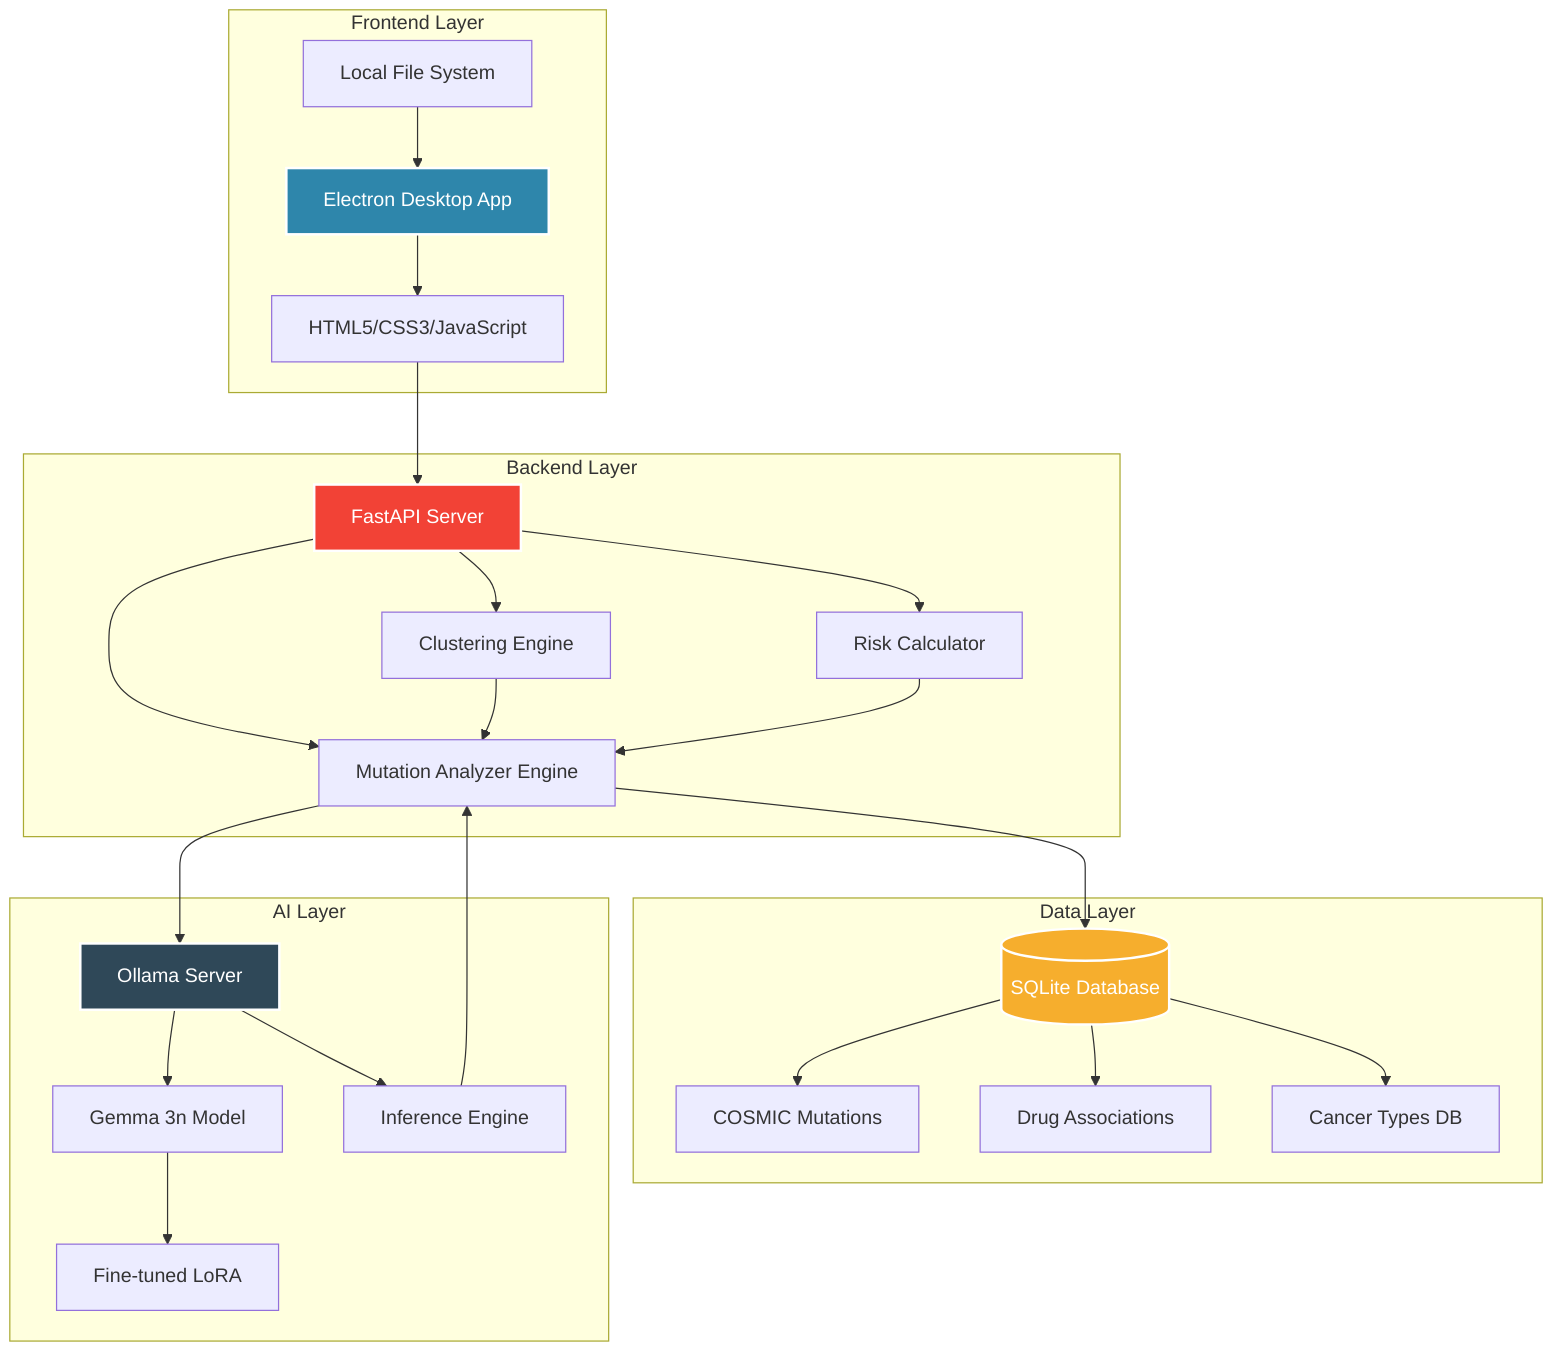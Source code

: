 graph TB
    subgraph "Frontend Layer"
        A[Electron Desktop App]
        B[HTML5/CSS3/JavaScript]
        C[Local File System]
    end
    
    subgraph "Backend Layer"
        D[FastAPI Server]
        E[Mutation Analyzer Engine]
        F[Clustering Engine]
        G[Risk Calculator]
    end
    
    subgraph "Data Layer"
        H[(SQLite Database)]
        I[COSMIC Mutations]
        J[Drug Associations]
        K[Cancer Types DB]
    end
    
    subgraph "AI Layer"
        L[Ollama Server]
        M[Gemma 3n Model]
        N[Fine-tuned LoRA]
        O[Inference Engine]
    end
    
    A --> B
    B --> D
    C --> A
    
    D --> E
    D --> F
    D --> G
    
    E --> H
    E --> L
    F --> E
    G --> E
    
    H --> I
    H --> J
    H --> K
    
    L --> M
    M --> N
    L --> O
    O --> E
    
    style A fill:#2E86AB,stroke:#ffffff,stroke-width:2px,color:#ffffff
    style D fill:#F24236,stroke:#ffffff,stroke-width:2px,color:#ffffff
    style H fill:#F6AE2D,stroke:#ffffff,stroke-width:2px,color:#ffffff
    style L fill:#2F4858,stroke:#ffffff,stroke-width:2px,color:#ffffff